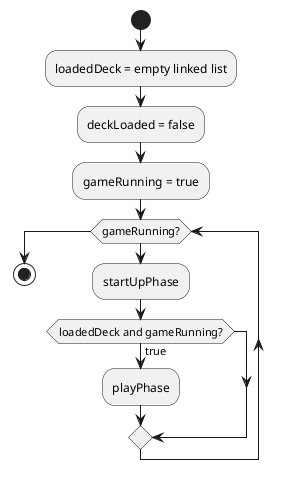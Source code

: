 @startuml
'https://plantuml.com/activity-diagram-beta

start
:loadedDeck = empty linked list;
:deckLoaded = false;
:gameRunning = true;

while (gameRunning?)
    :startUpPhase;
    if (loadedDeck and gameRunning?) is (true) then
      :playPhase;
    endif
endwhile
stop

@enduml
